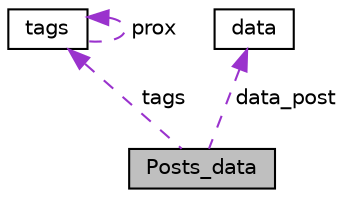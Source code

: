 digraph "Posts_data"
{
  edge [fontname="Helvetica",fontsize="10",labelfontname="Helvetica",labelfontsize="10"];
  node [fontname="Helvetica",fontsize="10",shape=record];
  Node1 [label="Posts_data",height=0.2,width=0.4,color="black", fillcolor="grey75", style="filled", fontcolor="black"];
  Node2 -> Node1 [dir="back",color="darkorchid3",fontsize="10",style="dashed",label=" tags" ,fontname="Helvetica"];
  Node2 [label="tags",height=0.2,width=0.4,color="black", fillcolor="white", style="filled",URL="$structtags.html"];
  Node2 -> Node2 [dir="back",color="darkorchid3",fontsize="10",style="dashed",label=" prox" ,fontname="Helvetica"];
  Node3 -> Node1 [dir="back",color="darkorchid3",fontsize="10",style="dashed",label=" data_post" ,fontname="Helvetica"];
  Node3 [label="data",height=0.2,width=0.4,color="black", fillcolor="white", style="filled",URL="$structdata.html"];
}
